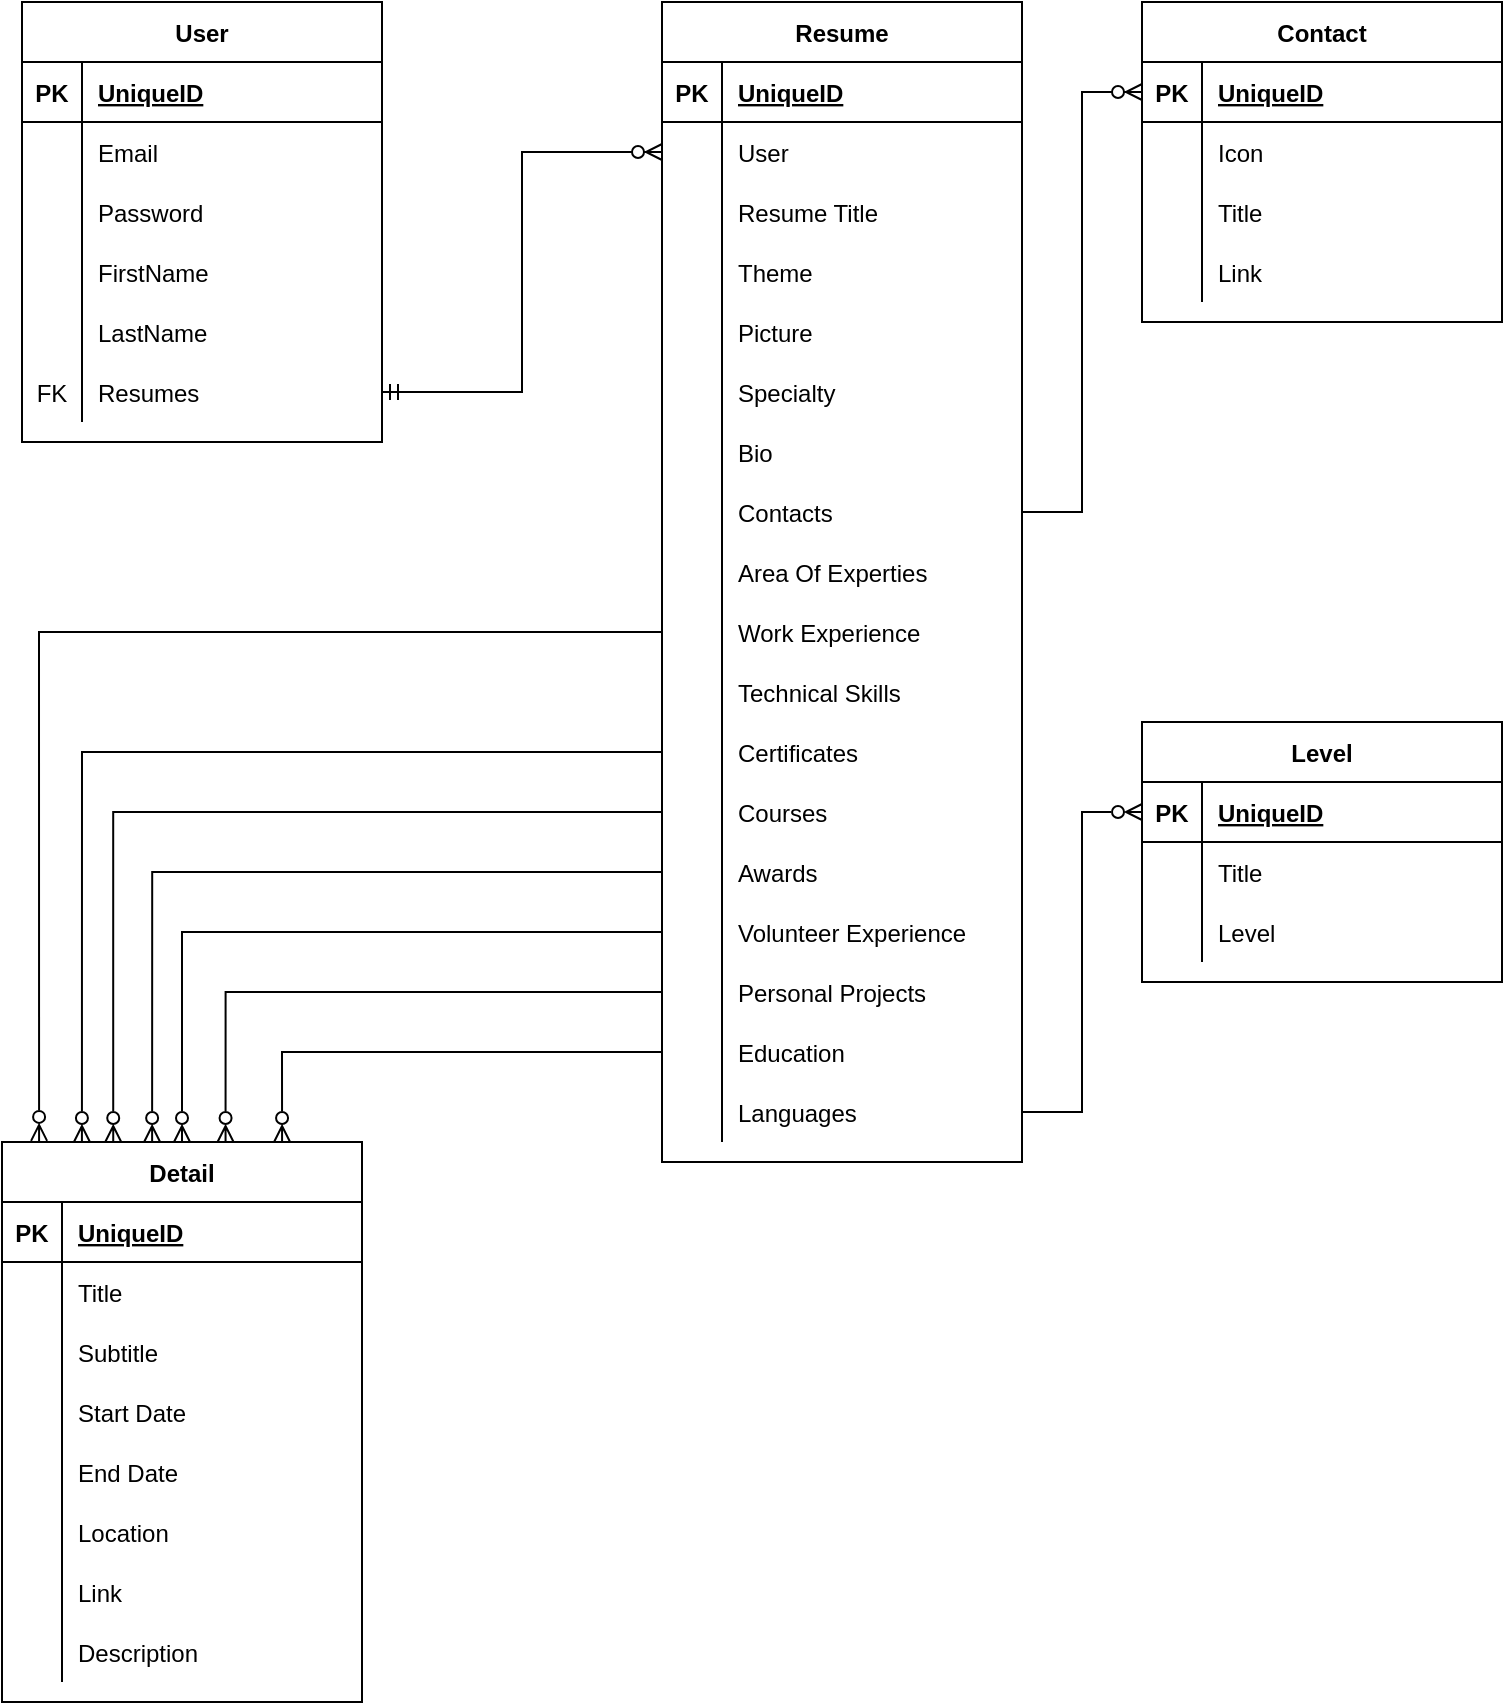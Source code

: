 <mxfile version="20.3.0" type="device"><diagram id="R2lEEEUBdFMjLlhIrx00" name="Page-1"><mxGraphModel dx="2062" dy="1257" grid="1" gridSize="10" guides="1" tooltips="1" connect="1" arrows="1" fold="1" page="1" pageScale="1" pageWidth="850" pageHeight="1100" math="0" shadow="0" extFonts="Permanent Marker^https://fonts.googleapis.com/css?family=Permanent+Marker"><root><mxCell id="0"/><mxCell id="1" parent="0"/><mxCell id="dWCMggtNNCqq1aVUqvrl-46" value="User" style="shape=table;startSize=30;container=1;collapsible=1;childLayout=tableLayout;fixedRows=1;rowLines=0;fontStyle=1;align=center;resizeLast=1;" vertex="1" parent="1"><mxGeometry x="50" y="130" width="180" height="220" as="geometry"/></mxCell><mxCell id="dWCMggtNNCqq1aVUqvrl-47" value="" style="shape=tableRow;horizontal=0;startSize=0;swimlaneHead=0;swimlaneBody=0;fillColor=none;collapsible=0;dropTarget=0;points=[[0,0.5],[1,0.5]];portConstraint=eastwest;top=0;left=0;right=0;bottom=1;" vertex="1" parent="dWCMggtNNCqq1aVUqvrl-46"><mxGeometry y="30" width="180" height="30" as="geometry"/></mxCell><mxCell id="dWCMggtNNCqq1aVUqvrl-48" value="PK" style="shape=partialRectangle;connectable=0;fillColor=none;top=0;left=0;bottom=0;right=0;fontStyle=1;overflow=hidden;" vertex="1" parent="dWCMggtNNCqq1aVUqvrl-47"><mxGeometry width="30" height="30" as="geometry"><mxRectangle width="30" height="30" as="alternateBounds"/></mxGeometry></mxCell><mxCell id="dWCMggtNNCqq1aVUqvrl-49" value="UniqueID" style="shape=partialRectangle;connectable=0;fillColor=none;top=0;left=0;bottom=0;right=0;align=left;spacingLeft=6;fontStyle=5;overflow=hidden;" vertex="1" parent="dWCMggtNNCqq1aVUqvrl-47"><mxGeometry x="30" width="150" height="30" as="geometry"><mxRectangle width="150" height="30" as="alternateBounds"/></mxGeometry></mxCell><mxCell id="dWCMggtNNCqq1aVUqvrl-50" value="" style="shape=tableRow;horizontal=0;startSize=0;swimlaneHead=0;swimlaneBody=0;fillColor=none;collapsible=0;dropTarget=0;points=[[0,0.5],[1,0.5]];portConstraint=eastwest;top=0;left=0;right=0;bottom=0;" vertex="1" parent="dWCMggtNNCqq1aVUqvrl-46"><mxGeometry y="60" width="180" height="30" as="geometry"/></mxCell><mxCell id="dWCMggtNNCqq1aVUqvrl-51" value="" style="shape=partialRectangle;connectable=0;fillColor=none;top=0;left=0;bottom=0;right=0;editable=1;overflow=hidden;" vertex="1" parent="dWCMggtNNCqq1aVUqvrl-50"><mxGeometry width="30" height="30" as="geometry"><mxRectangle width="30" height="30" as="alternateBounds"/></mxGeometry></mxCell><mxCell id="dWCMggtNNCqq1aVUqvrl-52" value="Email" style="shape=partialRectangle;connectable=0;fillColor=none;top=0;left=0;bottom=0;right=0;align=left;spacingLeft=6;overflow=hidden;" vertex="1" parent="dWCMggtNNCqq1aVUqvrl-50"><mxGeometry x="30" width="150" height="30" as="geometry"><mxRectangle width="150" height="30" as="alternateBounds"/></mxGeometry></mxCell><mxCell id="dWCMggtNNCqq1aVUqvrl-53" value="" style="shape=tableRow;horizontal=0;startSize=0;swimlaneHead=0;swimlaneBody=0;fillColor=none;collapsible=0;dropTarget=0;points=[[0,0.5],[1,0.5]];portConstraint=eastwest;top=0;left=0;right=0;bottom=0;" vertex="1" parent="dWCMggtNNCqq1aVUqvrl-46"><mxGeometry y="90" width="180" height="30" as="geometry"/></mxCell><mxCell id="dWCMggtNNCqq1aVUqvrl-54" value="" style="shape=partialRectangle;connectable=0;fillColor=none;top=0;left=0;bottom=0;right=0;editable=1;overflow=hidden;" vertex="1" parent="dWCMggtNNCqq1aVUqvrl-53"><mxGeometry width="30" height="30" as="geometry"><mxRectangle width="30" height="30" as="alternateBounds"/></mxGeometry></mxCell><mxCell id="dWCMggtNNCqq1aVUqvrl-55" value="Password" style="shape=partialRectangle;connectable=0;fillColor=none;top=0;left=0;bottom=0;right=0;align=left;spacingLeft=6;overflow=hidden;" vertex="1" parent="dWCMggtNNCqq1aVUqvrl-53"><mxGeometry x="30" width="150" height="30" as="geometry"><mxRectangle width="150" height="30" as="alternateBounds"/></mxGeometry></mxCell><mxCell id="dWCMggtNNCqq1aVUqvrl-56" value="" style="shape=tableRow;horizontal=0;startSize=0;swimlaneHead=0;swimlaneBody=0;fillColor=none;collapsible=0;dropTarget=0;points=[[0,0.5],[1,0.5]];portConstraint=eastwest;top=0;left=0;right=0;bottom=0;" vertex="1" parent="dWCMggtNNCqq1aVUqvrl-46"><mxGeometry y="120" width="180" height="30" as="geometry"/></mxCell><mxCell id="dWCMggtNNCqq1aVUqvrl-57" value="" style="shape=partialRectangle;connectable=0;fillColor=none;top=0;left=0;bottom=0;right=0;editable=1;overflow=hidden;" vertex="1" parent="dWCMggtNNCqq1aVUqvrl-56"><mxGeometry width="30" height="30" as="geometry"><mxRectangle width="30" height="30" as="alternateBounds"/></mxGeometry></mxCell><mxCell id="dWCMggtNNCqq1aVUqvrl-58" value="FirstName" style="shape=partialRectangle;connectable=0;fillColor=none;top=0;left=0;bottom=0;right=0;align=left;spacingLeft=6;overflow=hidden;" vertex="1" parent="dWCMggtNNCqq1aVUqvrl-56"><mxGeometry x="30" width="150" height="30" as="geometry"><mxRectangle width="150" height="30" as="alternateBounds"/></mxGeometry></mxCell><mxCell id="dWCMggtNNCqq1aVUqvrl-59" style="shape=tableRow;horizontal=0;startSize=0;swimlaneHead=0;swimlaneBody=0;fillColor=none;collapsible=0;dropTarget=0;points=[[0,0.5],[1,0.5]];portConstraint=eastwest;top=0;left=0;right=0;bottom=0;" vertex="1" parent="dWCMggtNNCqq1aVUqvrl-46"><mxGeometry y="150" width="180" height="30" as="geometry"/></mxCell><mxCell id="dWCMggtNNCqq1aVUqvrl-60" style="shape=partialRectangle;connectable=0;fillColor=none;top=0;left=0;bottom=0;right=0;editable=1;overflow=hidden;" vertex="1" parent="dWCMggtNNCqq1aVUqvrl-59"><mxGeometry width="30" height="30" as="geometry"><mxRectangle width="30" height="30" as="alternateBounds"/></mxGeometry></mxCell><mxCell id="dWCMggtNNCqq1aVUqvrl-61" value="LastName" style="shape=partialRectangle;connectable=0;fillColor=none;top=0;left=0;bottom=0;right=0;align=left;spacingLeft=6;overflow=hidden;" vertex="1" parent="dWCMggtNNCqq1aVUqvrl-59"><mxGeometry x="30" width="150" height="30" as="geometry"><mxRectangle width="150" height="30" as="alternateBounds"/></mxGeometry></mxCell><mxCell id="dWCMggtNNCqq1aVUqvrl-62" style="shape=tableRow;horizontal=0;startSize=0;swimlaneHead=0;swimlaneBody=0;fillColor=none;collapsible=0;dropTarget=0;points=[[0,0.5],[1,0.5]];portConstraint=eastwest;top=0;left=0;right=0;bottom=0;" vertex="1" parent="dWCMggtNNCqq1aVUqvrl-46"><mxGeometry y="180" width="180" height="30" as="geometry"/></mxCell><mxCell id="dWCMggtNNCqq1aVUqvrl-63" value="FK" style="shape=partialRectangle;connectable=0;fillColor=none;top=0;left=0;bottom=0;right=0;editable=1;overflow=hidden;" vertex="1" parent="dWCMggtNNCqq1aVUqvrl-62"><mxGeometry width="30" height="30" as="geometry"><mxRectangle width="30" height="30" as="alternateBounds"/></mxGeometry></mxCell><mxCell id="dWCMggtNNCqq1aVUqvrl-64" value="Resumes" style="shape=partialRectangle;connectable=0;fillColor=none;top=0;left=0;bottom=0;right=0;align=left;spacingLeft=6;overflow=hidden;" vertex="1" parent="dWCMggtNNCqq1aVUqvrl-62"><mxGeometry x="30" width="150" height="30" as="geometry"><mxRectangle width="150" height="30" as="alternateBounds"/></mxGeometry></mxCell><mxCell id="dWCMggtNNCqq1aVUqvrl-65" value="Resume" style="shape=table;startSize=30;container=1;collapsible=1;childLayout=tableLayout;fixedRows=1;rowLines=0;fontStyle=1;align=center;resizeLast=1;" vertex="1" parent="1"><mxGeometry x="370" y="130" width="180" height="580" as="geometry"/></mxCell><mxCell id="dWCMggtNNCqq1aVUqvrl-66" value="" style="shape=tableRow;horizontal=0;startSize=0;swimlaneHead=0;swimlaneBody=0;fillColor=none;collapsible=0;dropTarget=0;points=[[0,0.5],[1,0.5]];portConstraint=eastwest;top=0;left=0;right=0;bottom=1;" vertex="1" parent="dWCMggtNNCqq1aVUqvrl-65"><mxGeometry y="30" width="180" height="30" as="geometry"/></mxCell><mxCell id="dWCMggtNNCqq1aVUqvrl-67" value="PK" style="shape=partialRectangle;connectable=0;fillColor=none;top=0;left=0;bottom=0;right=0;fontStyle=1;overflow=hidden;" vertex="1" parent="dWCMggtNNCqq1aVUqvrl-66"><mxGeometry width="30" height="30" as="geometry"><mxRectangle width="30" height="30" as="alternateBounds"/></mxGeometry></mxCell><mxCell id="dWCMggtNNCqq1aVUqvrl-68" value="UniqueID" style="shape=partialRectangle;connectable=0;fillColor=none;top=0;left=0;bottom=0;right=0;align=left;spacingLeft=6;fontStyle=5;overflow=hidden;" vertex="1" parent="dWCMggtNNCqq1aVUqvrl-66"><mxGeometry x="30" width="150" height="30" as="geometry"><mxRectangle width="150" height="30" as="alternateBounds"/></mxGeometry></mxCell><mxCell id="dWCMggtNNCqq1aVUqvrl-78" style="shape=tableRow;horizontal=0;startSize=0;swimlaneHead=0;swimlaneBody=0;fillColor=none;collapsible=0;dropTarget=0;points=[[0,0.5],[1,0.5]];portConstraint=eastwest;top=0;left=0;right=0;bottom=0;" vertex="1" parent="dWCMggtNNCqq1aVUqvrl-65"><mxGeometry y="60" width="180" height="30" as="geometry"/></mxCell><mxCell id="dWCMggtNNCqq1aVUqvrl-79" style="shape=partialRectangle;connectable=0;fillColor=none;top=0;left=0;bottom=0;right=0;editable=1;overflow=hidden;" vertex="1" parent="dWCMggtNNCqq1aVUqvrl-78"><mxGeometry width="30" height="30" as="geometry"><mxRectangle width="30" height="30" as="alternateBounds"/></mxGeometry></mxCell><mxCell id="dWCMggtNNCqq1aVUqvrl-80" value="User" style="shape=partialRectangle;connectable=0;fillColor=none;top=0;left=0;bottom=0;right=0;align=left;spacingLeft=6;overflow=hidden;" vertex="1" parent="dWCMggtNNCqq1aVUqvrl-78"><mxGeometry x="30" width="150" height="30" as="geometry"><mxRectangle width="150" height="30" as="alternateBounds"/></mxGeometry></mxCell><mxCell id="dWCMggtNNCqq1aVUqvrl-69" value="" style="shape=tableRow;horizontal=0;startSize=0;swimlaneHead=0;swimlaneBody=0;fillColor=none;collapsible=0;dropTarget=0;points=[[0,0.5],[1,0.5]];portConstraint=eastwest;top=0;left=0;right=0;bottom=0;" vertex="1" parent="dWCMggtNNCqq1aVUqvrl-65"><mxGeometry y="90" width="180" height="30" as="geometry"/></mxCell><mxCell id="dWCMggtNNCqq1aVUqvrl-70" value="" style="shape=partialRectangle;connectable=0;fillColor=none;top=0;left=0;bottom=0;right=0;editable=1;overflow=hidden;" vertex="1" parent="dWCMggtNNCqq1aVUqvrl-69"><mxGeometry width="30" height="30" as="geometry"><mxRectangle width="30" height="30" as="alternateBounds"/></mxGeometry></mxCell><mxCell id="dWCMggtNNCqq1aVUqvrl-71" value="Resume Title" style="shape=partialRectangle;connectable=0;fillColor=none;top=0;left=0;bottom=0;right=0;align=left;spacingLeft=6;overflow=hidden;" vertex="1" parent="dWCMggtNNCqq1aVUqvrl-69"><mxGeometry x="30" width="150" height="30" as="geometry"><mxRectangle width="150" height="30" as="alternateBounds"/></mxGeometry></mxCell><mxCell id="dWCMggtNNCqq1aVUqvrl-72" value="" style="shape=tableRow;horizontal=0;startSize=0;swimlaneHead=0;swimlaneBody=0;fillColor=none;collapsible=0;dropTarget=0;points=[[0,0.5],[1,0.5]];portConstraint=eastwest;top=0;left=0;right=0;bottom=0;" vertex="1" parent="dWCMggtNNCqq1aVUqvrl-65"><mxGeometry y="120" width="180" height="30" as="geometry"/></mxCell><mxCell id="dWCMggtNNCqq1aVUqvrl-73" value="" style="shape=partialRectangle;connectable=0;fillColor=none;top=0;left=0;bottom=0;right=0;editable=1;overflow=hidden;" vertex="1" parent="dWCMggtNNCqq1aVUqvrl-72"><mxGeometry width="30" height="30" as="geometry"><mxRectangle width="30" height="30" as="alternateBounds"/></mxGeometry></mxCell><mxCell id="dWCMggtNNCqq1aVUqvrl-74" value="Theme" style="shape=partialRectangle;connectable=0;fillColor=none;top=0;left=0;bottom=0;right=0;align=left;spacingLeft=6;overflow=hidden;" vertex="1" parent="dWCMggtNNCqq1aVUqvrl-72"><mxGeometry x="30" width="150" height="30" as="geometry"><mxRectangle width="150" height="30" as="alternateBounds"/></mxGeometry></mxCell><mxCell id="dWCMggtNNCqq1aVUqvrl-75" value="" style="shape=tableRow;horizontal=0;startSize=0;swimlaneHead=0;swimlaneBody=0;fillColor=none;collapsible=0;dropTarget=0;points=[[0,0.5],[1,0.5]];portConstraint=eastwest;top=0;left=0;right=0;bottom=0;" vertex="1" parent="dWCMggtNNCqq1aVUqvrl-65"><mxGeometry y="150" width="180" height="30" as="geometry"/></mxCell><mxCell id="dWCMggtNNCqq1aVUqvrl-76" value="" style="shape=partialRectangle;connectable=0;fillColor=none;top=0;left=0;bottom=0;right=0;editable=1;overflow=hidden;" vertex="1" parent="dWCMggtNNCqq1aVUqvrl-75"><mxGeometry width="30" height="30" as="geometry"><mxRectangle width="30" height="30" as="alternateBounds"/></mxGeometry></mxCell><mxCell id="dWCMggtNNCqq1aVUqvrl-77" value="Picture" style="shape=partialRectangle;connectable=0;fillColor=none;top=0;left=0;bottom=0;right=0;align=left;spacingLeft=6;overflow=hidden;" vertex="1" parent="dWCMggtNNCqq1aVUqvrl-75"><mxGeometry x="30" width="150" height="30" as="geometry"><mxRectangle width="150" height="30" as="alternateBounds"/></mxGeometry></mxCell><mxCell id="dWCMggtNNCqq1aVUqvrl-157" style="shape=tableRow;horizontal=0;startSize=0;swimlaneHead=0;swimlaneBody=0;fillColor=none;collapsible=0;dropTarget=0;points=[[0,0.5],[1,0.5]];portConstraint=eastwest;top=0;left=0;right=0;bottom=0;" vertex="1" parent="dWCMggtNNCqq1aVUqvrl-65"><mxGeometry y="180" width="180" height="30" as="geometry"/></mxCell><mxCell id="dWCMggtNNCqq1aVUqvrl-158" style="shape=partialRectangle;connectable=0;fillColor=none;top=0;left=0;bottom=0;right=0;editable=1;overflow=hidden;" vertex="1" parent="dWCMggtNNCqq1aVUqvrl-157"><mxGeometry width="30" height="30" as="geometry"><mxRectangle width="30" height="30" as="alternateBounds"/></mxGeometry></mxCell><mxCell id="dWCMggtNNCqq1aVUqvrl-159" value="Specialty" style="shape=partialRectangle;connectable=0;fillColor=none;top=0;left=0;bottom=0;right=0;align=left;spacingLeft=6;overflow=hidden;" vertex="1" parent="dWCMggtNNCqq1aVUqvrl-157"><mxGeometry x="30" width="150" height="30" as="geometry"><mxRectangle width="150" height="30" as="alternateBounds"/></mxGeometry></mxCell><mxCell id="dWCMggtNNCqq1aVUqvrl-154" style="shape=tableRow;horizontal=0;startSize=0;swimlaneHead=0;swimlaneBody=0;fillColor=none;collapsible=0;dropTarget=0;points=[[0,0.5],[1,0.5]];portConstraint=eastwest;top=0;left=0;right=0;bottom=0;" vertex="1" parent="dWCMggtNNCqq1aVUqvrl-65"><mxGeometry y="210" width="180" height="30" as="geometry"/></mxCell><mxCell id="dWCMggtNNCqq1aVUqvrl-155" style="shape=partialRectangle;connectable=0;fillColor=none;top=0;left=0;bottom=0;right=0;editable=1;overflow=hidden;" vertex="1" parent="dWCMggtNNCqq1aVUqvrl-154"><mxGeometry width="30" height="30" as="geometry"><mxRectangle width="30" height="30" as="alternateBounds"/></mxGeometry></mxCell><mxCell id="dWCMggtNNCqq1aVUqvrl-156" value="Bio" style="shape=partialRectangle;connectable=0;fillColor=none;top=0;left=0;bottom=0;right=0;align=left;spacingLeft=6;overflow=hidden;" vertex="1" parent="dWCMggtNNCqq1aVUqvrl-154"><mxGeometry x="30" width="150" height="30" as="geometry"><mxRectangle width="150" height="30" as="alternateBounds"/></mxGeometry></mxCell><mxCell id="dWCMggtNNCqq1aVUqvrl-151" style="shape=tableRow;horizontal=0;startSize=0;swimlaneHead=0;swimlaneBody=0;fillColor=none;collapsible=0;dropTarget=0;points=[[0,0.5],[1,0.5]];portConstraint=eastwest;top=0;left=0;right=0;bottom=0;" vertex="1" parent="dWCMggtNNCqq1aVUqvrl-65"><mxGeometry y="240" width="180" height="30" as="geometry"/></mxCell><mxCell id="dWCMggtNNCqq1aVUqvrl-152" style="shape=partialRectangle;connectable=0;fillColor=none;top=0;left=0;bottom=0;right=0;editable=1;overflow=hidden;" vertex="1" parent="dWCMggtNNCqq1aVUqvrl-151"><mxGeometry width="30" height="30" as="geometry"><mxRectangle width="30" height="30" as="alternateBounds"/></mxGeometry></mxCell><mxCell id="dWCMggtNNCqq1aVUqvrl-153" value="Contacts" style="shape=partialRectangle;connectable=0;fillColor=none;top=0;left=0;bottom=0;right=0;align=left;spacingLeft=6;overflow=hidden;" vertex="1" parent="dWCMggtNNCqq1aVUqvrl-151"><mxGeometry x="30" width="150" height="30" as="geometry"><mxRectangle width="150" height="30" as="alternateBounds"/></mxGeometry></mxCell><mxCell id="dWCMggtNNCqq1aVUqvrl-148" style="shape=tableRow;horizontal=0;startSize=0;swimlaneHead=0;swimlaneBody=0;fillColor=none;collapsible=0;dropTarget=0;points=[[0,0.5],[1,0.5]];portConstraint=eastwest;top=0;left=0;right=0;bottom=0;" vertex="1" parent="dWCMggtNNCqq1aVUqvrl-65"><mxGeometry y="270" width="180" height="30" as="geometry"/></mxCell><mxCell id="dWCMggtNNCqq1aVUqvrl-149" style="shape=partialRectangle;connectable=0;fillColor=none;top=0;left=0;bottom=0;right=0;editable=1;overflow=hidden;" vertex="1" parent="dWCMggtNNCqq1aVUqvrl-148"><mxGeometry width="30" height="30" as="geometry"><mxRectangle width="30" height="30" as="alternateBounds"/></mxGeometry></mxCell><mxCell id="dWCMggtNNCqq1aVUqvrl-150" value="Area Of Experties" style="shape=partialRectangle;connectable=0;fillColor=none;top=0;left=0;bottom=0;right=0;align=left;spacingLeft=6;overflow=hidden;" vertex="1" parent="dWCMggtNNCqq1aVUqvrl-148"><mxGeometry x="30" width="150" height="30" as="geometry"><mxRectangle width="150" height="30" as="alternateBounds"/></mxGeometry></mxCell><mxCell id="dWCMggtNNCqq1aVUqvrl-145" style="shape=tableRow;horizontal=0;startSize=0;swimlaneHead=0;swimlaneBody=0;fillColor=none;collapsible=0;dropTarget=0;points=[[0,0.5],[1,0.5]];portConstraint=eastwest;top=0;left=0;right=0;bottom=0;" vertex="1" parent="dWCMggtNNCqq1aVUqvrl-65"><mxGeometry y="300" width="180" height="30" as="geometry"/></mxCell><mxCell id="dWCMggtNNCqq1aVUqvrl-146" style="shape=partialRectangle;connectable=0;fillColor=none;top=0;left=0;bottom=0;right=0;editable=1;overflow=hidden;" vertex="1" parent="dWCMggtNNCqq1aVUqvrl-145"><mxGeometry width="30" height="30" as="geometry"><mxRectangle width="30" height="30" as="alternateBounds"/></mxGeometry></mxCell><mxCell id="dWCMggtNNCqq1aVUqvrl-147" value="Work Experience" style="shape=partialRectangle;connectable=0;fillColor=none;top=0;left=0;bottom=0;right=0;align=left;spacingLeft=6;overflow=hidden;" vertex="1" parent="dWCMggtNNCqq1aVUqvrl-145"><mxGeometry x="30" width="150" height="30" as="geometry"><mxRectangle width="150" height="30" as="alternateBounds"/></mxGeometry></mxCell><mxCell id="dWCMggtNNCqq1aVUqvrl-142" style="shape=tableRow;horizontal=0;startSize=0;swimlaneHead=0;swimlaneBody=0;fillColor=none;collapsible=0;dropTarget=0;points=[[0,0.5],[1,0.5]];portConstraint=eastwest;top=0;left=0;right=0;bottom=0;" vertex="1" parent="dWCMggtNNCqq1aVUqvrl-65"><mxGeometry y="330" width="180" height="30" as="geometry"/></mxCell><mxCell id="dWCMggtNNCqq1aVUqvrl-143" style="shape=partialRectangle;connectable=0;fillColor=none;top=0;left=0;bottom=0;right=0;editable=1;overflow=hidden;" vertex="1" parent="dWCMggtNNCqq1aVUqvrl-142"><mxGeometry width="30" height="30" as="geometry"><mxRectangle width="30" height="30" as="alternateBounds"/></mxGeometry></mxCell><mxCell id="dWCMggtNNCqq1aVUqvrl-144" value="Technical Skills" style="shape=partialRectangle;connectable=0;fillColor=none;top=0;left=0;bottom=0;right=0;align=left;spacingLeft=6;overflow=hidden;" vertex="1" parent="dWCMggtNNCqq1aVUqvrl-142"><mxGeometry x="30" width="150" height="30" as="geometry"><mxRectangle width="150" height="30" as="alternateBounds"/></mxGeometry></mxCell><mxCell id="dWCMggtNNCqq1aVUqvrl-139" style="shape=tableRow;horizontal=0;startSize=0;swimlaneHead=0;swimlaneBody=0;fillColor=none;collapsible=0;dropTarget=0;points=[[0,0.5],[1,0.5]];portConstraint=eastwest;top=0;left=0;right=0;bottom=0;" vertex="1" parent="dWCMggtNNCqq1aVUqvrl-65"><mxGeometry y="360" width="180" height="30" as="geometry"/></mxCell><mxCell id="dWCMggtNNCqq1aVUqvrl-140" style="shape=partialRectangle;connectable=0;fillColor=none;top=0;left=0;bottom=0;right=0;editable=1;overflow=hidden;" vertex="1" parent="dWCMggtNNCqq1aVUqvrl-139"><mxGeometry width="30" height="30" as="geometry"><mxRectangle width="30" height="30" as="alternateBounds"/></mxGeometry></mxCell><mxCell id="dWCMggtNNCqq1aVUqvrl-141" value="Certificates" style="shape=partialRectangle;connectable=0;fillColor=none;top=0;left=0;bottom=0;right=0;align=left;spacingLeft=6;overflow=hidden;" vertex="1" parent="dWCMggtNNCqq1aVUqvrl-139"><mxGeometry x="30" width="150" height="30" as="geometry"><mxRectangle width="150" height="30" as="alternateBounds"/></mxGeometry></mxCell><mxCell id="dWCMggtNNCqq1aVUqvrl-136" style="shape=tableRow;horizontal=0;startSize=0;swimlaneHead=0;swimlaneBody=0;fillColor=none;collapsible=0;dropTarget=0;points=[[0,0.5],[1,0.5]];portConstraint=eastwest;top=0;left=0;right=0;bottom=0;" vertex="1" parent="dWCMggtNNCqq1aVUqvrl-65"><mxGeometry y="390" width="180" height="30" as="geometry"/></mxCell><mxCell id="dWCMggtNNCqq1aVUqvrl-137" style="shape=partialRectangle;connectable=0;fillColor=none;top=0;left=0;bottom=0;right=0;editable=1;overflow=hidden;" vertex="1" parent="dWCMggtNNCqq1aVUqvrl-136"><mxGeometry width="30" height="30" as="geometry"><mxRectangle width="30" height="30" as="alternateBounds"/></mxGeometry></mxCell><mxCell id="dWCMggtNNCqq1aVUqvrl-138" value="Courses" style="shape=partialRectangle;connectable=0;fillColor=none;top=0;left=0;bottom=0;right=0;align=left;spacingLeft=6;overflow=hidden;" vertex="1" parent="dWCMggtNNCqq1aVUqvrl-136"><mxGeometry x="30" width="150" height="30" as="geometry"><mxRectangle width="150" height="30" as="alternateBounds"/></mxGeometry></mxCell><mxCell id="dWCMggtNNCqq1aVUqvrl-133" style="shape=tableRow;horizontal=0;startSize=0;swimlaneHead=0;swimlaneBody=0;fillColor=none;collapsible=0;dropTarget=0;points=[[0,0.5],[1,0.5]];portConstraint=eastwest;top=0;left=0;right=0;bottom=0;" vertex="1" parent="dWCMggtNNCqq1aVUqvrl-65"><mxGeometry y="420" width="180" height="30" as="geometry"/></mxCell><mxCell id="dWCMggtNNCqq1aVUqvrl-134" style="shape=partialRectangle;connectable=0;fillColor=none;top=0;left=0;bottom=0;right=0;editable=1;overflow=hidden;" vertex="1" parent="dWCMggtNNCqq1aVUqvrl-133"><mxGeometry width="30" height="30" as="geometry"><mxRectangle width="30" height="30" as="alternateBounds"/></mxGeometry></mxCell><mxCell id="dWCMggtNNCqq1aVUqvrl-135" value="Awards" style="shape=partialRectangle;connectable=0;fillColor=none;top=0;left=0;bottom=0;right=0;align=left;spacingLeft=6;overflow=hidden;" vertex="1" parent="dWCMggtNNCqq1aVUqvrl-133"><mxGeometry x="30" width="150" height="30" as="geometry"><mxRectangle width="150" height="30" as="alternateBounds"/></mxGeometry></mxCell><mxCell id="dWCMggtNNCqq1aVUqvrl-130" style="shape=tableRow;horizontal=0;startSize=0;swimlaneHead=0;swimlaneBody=0;fillColor=none;collapsible=0;dropTarget=0;points=[[0,0.5],[1,0.5]];portConstraint=eastwest;top=0;left=0;right=0;bottom=0;" vertex="1" parent="dWCMggtNNCqq1aVUqvrl-65"><mxGeometry y="450" width="180" height="30" as="geometry"/></mxCell><mxCell id="dWCMggtNNCqq1aVUqvrl-131" style="shape=partialRectangle;connectable=0;fillColor=none;top=0;left=0;bottom=0;right=0;editable=1;overflow=hidden;" vertex="1" parent="dWCMggtNNCqq1aVUqvrl-130"><mxGeometry width="30" height="30" as="geometry"><mxRectangle width="30" height="30" as="alternateBounds"/></mxGeometry></mxCell><mxCell id="dWCMggtNNCqq1aVUqvrl-132" value="Volunteer Experience" style="shape=partialRectangle;connectable=0;fillColor=none;top=0;left=0;bottom=0;right=0;align=left;spacingLeft=6;overflow=hidden;" vertex="1" parent="dWCMggtNNCqq1aVUqvrl-130"><mxGeometry x="30" width="150" height="30" as="geometry"><mxRectangle width="150" height="30" as="alternateBounds"/></mxGeometry></mxCell><mxCell id="dWCMggtNNCqq1aVUqvrl-127" style="shape=tableRow;horizontal=0;startSize=0;swimlaneHead=0;swimlaneBody=0;fillColor=none;collapsible=0;dropTarget=0;points=[[0,0.5],[1,0.5]];portConstraint=eastwest;top=0;left=0;right=0;bottom=0;" vertex="1" parent="dWCMggtNNCqq1aVUqvrl-65"><mxGeometry y="480" width="180" height="30" as="geometry"/></mxCell><mxCell id="dWCMggtNNCqq1aVUqvrl-128" style="shape=partialRectangle;connectable=0;fillColor=none;top=0;left=0;bottom=0;right=0;editable=1;overflow=hidden;" vertex="1" parent="dWCMggtNNCqq1aVUqvrl-127"><mxGeometry width="30" height="30" as="geometry"><mxRectangle width="30" height="30" as="alternateBounds"/></mxGeometry></mxCell><mxCell id="dWCMggtNNCqq1aVUqvrl-129" value="Personal Projects" style="shape=partialRectangle;connectable=0;fillColor=none;top=0;left=0;bottom=0;right=0;align=left;spacingLeft=6;overflow=hidden;" vertex="1" parent="dWCMggtNNCqq1aVUqvrl-127"><mxGeometry x="30" width="150" height="30" as="geometry"><mxRectangle width="150" height="30" as="alternateBounds"/></mxGeometry></mxCell><mxCell id="dWCMggtNNCqq1aVUqvrl-124" style="shape=tableRow;horizontal=0;startSize=0;swimlaneHead=0;swimlaneBody=0;fillColor=none;collapsible=0;dropTarget=0;points=[[0,0.5],[1,0.5]];portConstraint=eastwest;top=0;left=0;right=0;bottom=0;" vertex="1" parent="dWCMggtNNCqq1aVUqvrl-65"><mxGeometry y="510" width="180" height="30" as="geometry"/></mxCell><mxCell id="dWCMggtNNCqq1aVUqvrl-125" style="shape=partialRectangle;connectable=0;fillColor=none;top=0;left=0;bottom=0;right=0;editable=1;overflow=hidden;" vertex="1" parent="dWCMggtNNCqq1aVUqvrl-124"><mxGeometry width="30" height="30" as="geometry"><mxRectangle width="30" height="30" as="alternateBounds"/></mxGeometry></mxCell><mxCell id="dWCMggtNNCqq1aVUqvrl-126" value="Education" style="shape=partialRectangle;connectable=0;fillColor=none;top=0;left=0;bottom=0;right=0;align=left;spacingLeft=6;overflow=hidden;" vertex="1" parent="dWCMggtNNCqq1aVUqvrl-124"><mxGeometry x="30" width="150" height="30" as="geometry"><mxRectangle width="150" height="30" as="alternateBounds"/></mxGeometry></mxCell><mxCell id="dWCMggtNNCqq1aVUqvrl-121" style="shape=tableRow;horizontal=0;startSize=0;swimlaneHead=0;swimlaneBody=0;fillColor=none;collapsible=0;dropTarget=0;points=[[0,0.5],[1,0.5]];portConstraint=eastwest;top=0;left=0;right=0;bottom=0;" vertex="1" parent="dWCMggtNNCqq1aVUqvrl-65"><mxGeometry y="540" width="180" height="30" as="geometry"/></mxCell><mxCell id="dWCMggtNNCqq1aVUqvrl-122" style="shape=partialRectangle;connectable=0;fillColor=none;top=0;left=0;bottom=0;right=0;editable=1;overflow=hidden;" vertex="1" parent="dWCMggtNNCqq1aVUqvrl-121"><mxGeometry width="30" height="30" as="geometry"><mxRectangle width="30" height="30" as="alternateBounds"/></mxGeometry></mxCell><mxCell id="dWCMggtNNCqq1aVUqvrl-123" value="Languages" style="shape=partialRectangle;connectable=0;fillColor=none;top=0;left=0;bottom=0;right=0;align=left;spacingLeft=6;overflow=hidden;" vertex="1" parent="dWCMggtNNCqq1aVUqvrl-121"><mxGeometry x="30" width="150" height="30" as="geometry"><mxRectangle width="150" height="30" as="alternateBounds"/></mxGeometry></mxCell><mxCell id="dWCMggtNNCqq1aVUqvrl-81" value="" style="edgeStyle=orthogonalEdgeStyle;fontSize=12;html=1;endArrow=ERzeroToMany;startArrow=ERmandOne;rounded=0;" edge="1" parent="1" source="dWCMggtNNCqq1aVUqvrl-62" target="dWCMggtNNCqq1aVUqvrl-78"><mxGeometry width="100" height="100" relative="1" as="geometry"><mxPoint x="350" y="400" as="sourcePoint"/><mxPoint x="450" y="300" as="targetPoint"/></mxGeometry></mxCell><mxCell id="dWCMggtNNCqq1aVUqvrl-160" value="Contact" style="shape=table;startSize=30;container=1;collapsible=1;childLayout=tableLayout;fixedRows=1;rowLines=0;fontStyle=1;align=center;resizeLast=1;" vertex="1" parent="1"><mxGeometry x="610" y="130" width="180" height="160" as="geometry"/></mxCell><mxCell id="dWCMggtNNCqq1aVUqvrl-161" value="" style="shape=tableRow;horizontal=0;startSize=0;swimlaneHead=0;swimlaneBody=0;fillColor=none;collapsible=0;dropTarget=0;points=[[0,0.5],[1,0.5]];portConstraint=eastwest;top=0;left=0;right=0;bottom=1;" vertex="1" parent="dWCMggtNNCqq1aVUqvrl-160"><mxGeometry y="30" width="180" height="30" as="geometry"/></mxCell><mxCell id="dWCMggtNNCqq1aVUqvrl-162" value="PK" style="shape=partialRectangle;connectable=0;fillColor=none;top=0;left=0;bottom=0;right=0;fontStyle=1;overflow=hidden;" vertex="1" parent="dWCMggtNNCqq1aVUqvrl-161"><mxGeometry width="30" height="30" as="geometry"><mxRectangle width="30" height="30" as="alternateBounds"/></mxGeometry></mxCell><mxCell id="dWCMggtNNCqq1aVUqvrl-163" value="UniqueID" style="shape=partialRectangle;connectable=0;fillColor=none;top=0;left=0;bottom=0;right=0;align=left;spacingLeft=6;fontStyle=5;overflow=hidden;" vertex="1" parent="dWCMggtNNCqq1aVUqvrl-161"><mxGeometry x="30" width="150" height="30" as="geometry"><mxRectangle width="150" height="30" as="alternateBounds"/></mxGeometry></mxCell><mxCell id="dWCMggtNNCqq1aVUqvrl-164" value="" style="shape=tableRow;horizontal=0;startSize=0;swimlaneHead=0;swimlaneBody=0;fillColor=none;collapsible=0;dropTarget=0;points=[[0,0.5],[1,0.5]];portConstraint=eastwest;top=0;left=0;right=0;bottom=0;" vertex="1" parent="dWCMggtNNCqq1aVUqvrl-160"><mxGeometry y="60" width="180" height="30" as="geometry"/></mxCell><mxCell id="dWCMggtNNCqq1aVUqvrl-165" value="" style="shape=partialRectangle;connectable=0;fillColor=none;top=0;left=0;bottom=0;right=0;editable=1;overflow=hidden;" vertex="1" parent="dWCMggtNNCqq1aVUqvrl-164"><mxGeometry width="30" height="30" as="geometry"><mxRectangle width="30" height="30" as="alternateBounds"/></mxGeometry></mxCell><mxCell id="dWCMggtNNCqq1aVUqvrl-166" value="Icon" style="shape=partialRectangle;connectable=0;fillColor=none;top=0;left=0;bottom=0;right=0;align=left;spacingLeft=6;overflow=hidden;" vertex="1" parent="dWCMggtNNCqq1aVUqvrl-164"><mxGeometry x="30" width="150" height="30" as="geometry"><mxRectangle width="150" height="30" as="alternateBounds"/></mxGeometry></mxCell><mxCell id="dWCMggtNNCqq1aVUqvrl-167" value="" style="shape=tableRow;horizontal=0;startSize=0;swimlaneHead=0;swimlaneBody=0;fillColor=none;collapsible=0;dropTarget=0;points=[[0,0.5],[1,0.5]];portConstraint=eastwest;top=0;left=0;right=0;bottom=0;" vertex="1" parent="dWCMggtNNCqq1aVUqvrl-160"><mxGeometry y="90" width="180" height="30" as="geometry"/></mxCell><mxCell id="dWCMggtNNCqq1aVUqvrl-168" value="" style="shape=partialRectangle;connectable=0;fillColor=none;top=0;left=0;bottom=0;right=0;editable=1;overflow=hidden;" vertex="1" parent="dWCMggtNNCqq1aVUqvrl-167"><mxGeometry width="30" height="30" as="geometry"><mxRectangle width="30" height="30" as="alternateBounds"/></mxGeometry></mxCell><mxCell id="dWCMggtNNCqq1aVUqvrl-169" value="Title" style="shape=partialRectangle;connectable=0;fillColor=none;top=0;left=0;bottom=0;right=0;align=left;spacingLeft=6;overflow=hidden;" vertex="1" parent="dWCMggtNNCqq1aVUqvrl-167"><mxGeometry x="30" width="150" height="30" as="geometry"><mxRectangle width="150" height="30" as="alternateBounds"/></mxGeometry></mxCell><mxCell id="dWCMggtNNCqq1aVUqvrl-170" value="" style="shape=tableRow;horizontal=0;startSize=0;swimlaneHead=0;swimlaneBody=0;fillColor=none;collapsible=0;dropTarget=0;points=[[0,0.5],[1,0.5]];portConstraint=eastwest;top=0;left=0;right=0;bottom=0;" vertex="1" parent="dWCMggtNNCqq1aVUqvrl-160"><mxGeometry y="120" width="180" height="30" as="geometry"/></mxCell><mxCell id="dWCMggtNNCqq1aVUqvrl-171" value="" style="shape=partialRectangle;connectable=0;fillColor=none;top=0;left=0;bottom=0;right=0;editable=1;overflow=hidden;" vertex="1" parent="dWCMggtNNCqq1aVUqvrl-170"><mxGeometry width="30" height="30" as="geometry"><mxRectangle width="30" height="30" as="alternateBounds"/></mxGeometry></mxCell><mxCell id="dWCMggtNNCqq1aVUqvrl-172" value="Link" style="shape=partialRectangle;connectable=0;fillColor=none;top=0;left=0;bottom=0;right=0;align=left;spacingLeft=6;overflow=hidden;" vertex="1" parent="dWCMggtNNCqq1aVUqvrl-170"><mxGeometry x="30" width="150" height="30" as="geometry"><mxRectangle width="150" height="30" as="alternateBounds"/></mxGeometry></mxCell><mxCell id="dWCMggtNNCqq1aVUqvrl-174" value="Detail" style="shape=table;startSize=30;container=1;collapsible=1;childLayout=tableLayout;fixedRows=1;rowLines=0;fontStyle=1;align=center;resizeLast=1;" vertex="1" parent="1"><mxGeometry x="40" y="700" width="180" height="280" as="geometry"/></mxCell><mxCell id="dWCMggtNNCqq1aVUqvrl-175" value="" style="shape=tableRow;horizontal=0;startSize=0;swimlaneHead=0;swimlaneBody=0;fillColor=none;collapsible=0;dropTarget=0;points=[[0,0.5],[1,0.5]];portConstraint=eastwest;top=0;left=0;right=0;bottom=1;" vertex="1" parent="dWCMggtNNCqq1aVUqvrl-174"><mxGeometry y="30" width="180" height="30" as="geometry"/></mxCell><mxCell id="dWCMggtNNCqq1aVUqvrl-176" value="PK" style="shape=partialRectangle;connectable=0;fillColor=none;top=0;left=0;bottom=0;right=0;fontStyle=1;overflow=hidden;" vertex="1" parent="dWCMggtNNCqq1aVUqvrl-175"><mxGeometry width="30" height="30" as="geometry"><mxRectangle width="30" height="30" as="alternateBounds"/></mxGeometry></mxCell><mxCell id="dWCMggtNNCqq1aVUqvrl-177" value="UniqueID" style="shape=partialRectangle;connectable=0;fillColor=none;top=0;left=0;bottom=0;right=0;align=left;spacingLeft=6;fontStyle=5;overflow=hidden;" vertex="1" parent="dWCMggtNNCqq1aVUqvrl-175"><mxGeometry x="30" width="150" height="30" as="geometry"><mxRectangle width="150" height="30" as="alternateBounds"/></mxGeometry></mxCell><mxCell id="dWCMggtNNCqq1aVUqvrl-178" value="" style="shape=tableRow;horizontal=0;startSize=0;swimlaneHead=0;swimlaneBody=0;fillColor=none;collapsible=0;dropTarget=0;points=[[0,0.5],[1,0.5]];portConstraint=eastwest;top=0;left=0;right=0;bottom=0;" vertex="1" parent="dWCMggtNNCqq1aVUqvrl-174"><mxGeometry y="60" width="180" height="30" as="geometry"/></mxCell><mxCell id="dWCMggtNNCqq1aVUqvrl-179" value="" style="shape=partialRectangle;connectable=0;fillColor=none;top=0;left=0;bottom=0;right=0;editable=1;overflow=hidden;" vertex="1" parent="dWCMggtNNCqq1aVUqvrl-178"><mxGeometry width="30" height="30" as="geometry"><mxRectangle width="30" height="30" as="alternateBounds"/></mxGeometry></mxCell><mxCell id="dWCMggtNNCqq1aVUqvrl-180" value="Title" style="shape=partialRectangle;connectable=0;fillColor=none;top=0;left=0;bottom=0;right=0;align=left;spacingLeft=6;overflow=hidden;" vertex="1" parent="dWCMggtNNCqq1aVUqvrl-178"><mxGeometry x="30" width="150" height="30" as="geometry"><mxRectangle width="150" height="30" as="alternateBounds"/></mxGeometry></mxCell><mxCell id="dWCMggtNNCqq1aVUqvrl-181" value="" style="shape=tableRow;horizontal=0;startSize=0;swimlaneHead=0;swimlaneBody=0;fillColor=none;collapsible=0;dropTarget=0;points=[[0,0.5],[1,0.5]];portConstraint=eastwest;top=0;left=0;right=0;bottom=0;" vertex="1" parent="dWCMggtNNCqq1aVUqvrl-174"><mxGeometry y="90" width="180" height="30" as="geometry"/></mxCell><mxCell id="dWCMggtNNCqq1aVUqvrl-182" value="" style="shape=partialRectangle;connectable=0;fillColor=none;top=0;left=0;bottom=0;right=0;editable=1;overflow=hidden;" vertex="1" parent="dWCMggtNNCqq1aVUqvrl-181"><mxGeometry width="30" height="30" as="geometry"><mxRectangle width="30" height="30" as="alternateBounds"/></mxGeometry></mxCell><mxCell id="dWCMggtNNCqq1aVUqvrl-183" value="Subtitle" style="shape=partialRectangle;connectable=0;fillColor=none;top=0;left=0;bottom=0;right=0;align=left;spacingLeft=6;overflow=hidden;" vertex="1" parent="dWCMggtNNCqq1aVUqvrl-181"><mxGeometry x="30" width="150" height="30" as="geometry"><mxRectangle width="150" height="30" as="alternateBounds"/></mxGeometry></mxCell><mxCell id="dWCMggtNNCqq1aVUqvrl-184" value="" style="shape=tableRow;horizontal=0;startSize=0;swimlaneHead=0;swimlaneBody=0;fillColor=none;collapsible=0;dropTarget=0;points=[[0,0.5],[1,0.5]];portConstraint=eastwest;top=0;left=0;right=0;bottom=0;" vertex="1" parent="dWCMggtNNCqq1aVUqvrl-174"><mxGeometry y="120" width="180" height="30" as="geometry"/></mxCell><mxCell id="dWCMggtNNCqq1aVUqvrl-185" value="" style="shape=partialRectangle;connectable=0;fillColor=none;top=0;left=0;bottom=0;right=0;editable=1;overflow=hidden;" vertex="1" parent="dWCMggtNNCqq1aVUqvrl-184"><mxGeometry width="30" height="30" as="geometry"><mxRectangle width="30" height="30" as="alternateBounds"/></mxGeometry></mxCell><mxCell id="dWCMggtNNCqq1aVUqvrl-186" value="Start Date" style="shape=partialRectangle;connectable=0;fillColor=none;top=0;left=0;bottom=0;right=0;align=left;spacingLeft=6;overflow=hidden;" vertex="1" parent="dWCMggtNNCqq1aVUqvrl-184"><mxGeometry x="30" width="150" height="30" as="geometry"><mxRectangle width="150" height="30" as="alternateBounds"/></mxGeometry></mxCell><mxCell id="dWCMggtNNCqq1aVUqvrl-193" style="shape=tableRow;horizontal=0;startSize=0;swimlaneHead=0;swimlaneBody=0;fillColor=none;collapsible=0;dropTarget=0;points=[[0,0.5],[1,0.5]];portConstraint=eastwest;top=0;left=0;right=0;bottom=0;" vertex="1" parent="dWCMggtNNCqq1aVUqvrl-174"><mxGeometry y="150" width="180" height="30" as="geometry"/></mxCell><mxCell id="dWCMggtNNCqq1aVUqvrl-194" style="shape=partialRectangle;connectable=0;fillColor=none;top=0;left=0;bottom=0;right=0;editable=1;overflow=hidden;" vertex="1" parent="dWCMggtNNCqq1aVUqvrl-193"><mxGeometry width="30" height="30" as="geometry"><mxRectangle width="30" height="30" as="alternateBounds"/></mxGeometry></mxCell><mxCell id="dWCMggtNNCqq1aVUqvrl-195" value="End Date" style="shape=partialRectangle;connectable=0;fillColor=none;top=0;left=0;bottom=0;right=0;align=left;spacingLeft=6;overflow=hidden;" vertex="1" parent="dWCMggtNNCqq1aVUqvrl-193"><mxGeometry x="30" width="150" height="30" as="geometry"><mxRectangle width="150" height="30" as="alternateBounds"/></mxGeometry></mxCell><mxCell id="dWCMggtNNCqq1aVUqvrl-190" style="shape=tableRow;horizontal=0;startSize=0;swimlaneHead=0;swimlaneBody=0;fillColor=none;collapsible=0;dropTarget=0;points=[[0,0.5],[1,0.5]];portConstraint=eastwest;top=0;left=0;right=0;bottom=0;" vertex="1" parent="dWCMggtNNCqq1aVUqvrl-174"><mxGeometry y="180" width="180" height="30" as="geometry"/></mxCell><mxCell id="dWCMggtNNCqq1aVUqvrl-191" style="shape=partialRectangle;connectable=0;fillColor=none;top=0;left=0;bottom=0;right=0;editable=1;overflow=hidden;" vertex="1" parent="dWCMggtNNCqq1aVUqvrl-190"><mxGeometry width="30" height="30" as="geometry"><mxRectangle width="30" height="30" as="alternateBounds"/></mxGeometry></mxCell><mxCell id="dWCMggtNNCqq1aVUqvrl-192" value="Location" style="shape=partialRectangle;connectable=0;fillColor=none;top=0;left=0;bottom=0;right=0;align=left;spacingLeft=6;overflow=hidden;" vertex="1" parent="dWCMggtNNCqq1aVUqvrl-190"><mxGeometry x="30" width="150" height="30" as="geometry"><mxRectangle width="150" height="30" as="alternateBounds"/></mxGeometry></mxCell><mxCell id="dWCMggtNNCqq1aVUqvrl-187" style="shape=tableRow;horizontal=0;startSize=0;swimlaneHead=0;swimlaneBody=0;fillColor=none;collapsible=0;dropTarget=0;points=[[0,0.5],[1,0.5]];portConstraint=eastwest;top=0;left=0;right=0;bottom=0;" vertex="1" parent="dWCMggtNNCqq1aVUqvrl-174"><mxGeometry y="210" width="180" height="30" as="geometry"/></mxCell><mxCell id="dWCMggtNNCqq1aVUqvrl-188" style="shape=partialRectangle;connectable=0;fillColor=none;top=0;left=0;bottom=0;right=0;editable=1;overflow=hidden;" vertex="1" parent="dWCMggtNNCqq1aVUqvrl-187"><mxGeometry width="30" height="30" as="geometry"><mxRectangle width="30" height="30" as="alternateBounds"/></mxGeometry></mxCell><mxCell id="dWCMggtNNCqq1aVUqvrl-189" value="Link" style="shape=partialRectangle;connectable=0;fillColor=none;top=0;left=0;bottom=0;right=0;align=left;spacingLeft=6;overflow=hidden;" vertex="1" parent="dWCMggtNNCqq1aVUqvrl-187"><mxGeometry x="30" width="150" height="30" as="geometry"><mxRectangle width="150" height="30" as="alternateBounds"/></mxGeometry></mxCell><mxCell id="dWCMggtNNCqq1aVUqvrl-196" style="shape=tableRow;horizontal=0;startSize=0;swimlaneHead=0;swimlaneBody=0;fillColor=none;collapsible=0;dropTarget=0;points=[[0,0.5],[1,0.5]];portConstraint=eastwest;top=0;left=0;right=0;bottom=0;" vertex="1" parent="dWCMggtNNCqq1aVUqvrl-174"><mxGeometry y="240" width="180" height="30" as="geometry"/></mxCell><mxCell id="dWCMggtNNCqq1aVUqvrl-197" style="shape=partialRectangle;connectable=0;fillColor=none;top=0;left=0;bottom=0;right=0;editable=1;overflow=hidden;" vertex="1" parent="dWCMggtNNCqq1aVUqvrl-196"><mxGeometry width="30" height="30" as="geometry"><mxRectangle width="30" height="30" as="alternateBounds"/></mxGeometry></mxCell><mxCell id="dWCMggtNNCqq1aVUqvrl-198" value="Description" style="shape=partialRectangle;connectable=0;fillColor=none;top=0;left=0;bottom=0;right=0;align=left;spacingLeft=6;overflow=hidden;" vertex="1" parent="dWCMggtNNCqq1aVUqvrl-196"><mxGeometry x="30" width="150" height="30" as="geometry"><mxRectangle width="150" height="30" as="alternateBounds"/></mxGeometry></mxCell><mxCell id="dWCMggtNNCqq1aVUqvrl-200" value="" style="edgeStyle=entityRelationEdgeStyle;fontSize=12;html=1;endArrow=ERzeroToMany;endFill=1;rounded=0;" edge="1" parent="1" source="dWCMggtNNCqq1aVUqvrl-151" target="dWCMggtNNCqq1aVUqvrl-161"><mxGeometry width="100" height="100" relative="1" as="geometry"><mxPoint x="610" y="450" as="sourcePoint"/><mxPoint x="710" y="350" as="targetPoint"/></mxGeometry></mxCell><mxCell id="dWCMggtNNCqq1aVUqvrl-203" style="edgeStyle=orthogonalEdgeStyle;rounded=0;orthogonalLoop=1;jettySize=auto;html=1;entryX=0.103;entryY=-0.002;entryDx=0;entryDy=0;endArrow=ERzeroToMany;endFill=0;entryPerimeter=0;" edge="1" parent="1" source="dWCMggtNNCqq1aVUqvrl-145" target="dWCMggtNNCqq1aVUqvrl-174"><mxGeometry relative="1" as="geometry"/></mxCell><mxCell id="dWCMggtNNCqq1aVUqvrl-204" style="edgeStyle=orthogonalEdgeStyle;rounded=0;orthogonalLoop=1;jettySize=auto;html=1;endArrow=ERzeroToMany;endFill=0;entryX=0.222;entryY=0;entryDx=0;entryDy=0;entryPerimeter=0;" edge="1" parent="1" source="dWCMggtNNCqq1aVUqvrl-139" target="dWCMggtNNCqq1aVUqvrl-174"><mxGeometry relative="1" as="geometry"/></mxCell><mxCell id="dWCMggtNNCqq1aVUqvrl-205" style="edgeStyle=orthogonalEdgeStyle;rounded=0;orthogonalLoop=1;jettySize=auto;html=1;entryX=0.309;entryY=0;entryDx=0;entryDy=0;endArrow=ERzeroToMany;endFill=0;entryPerimeter=0;" edge="1" parent="1" source="dWCMggtNNCqq1aVUqvrl-136" target="dWCMggtNNCqq1aVUqvrl-174"><mxGeometry relative="1" as="geometry"/></mxCell><mxCell id="dWCMggtNNCqq1aVUqvrl-206" style="edgeStyle=orthogonalEdgeStyle;rounded=0;orthogonalLoop=1;jettySize=auto;html=1;entryX=0.417;entryY=0;entryDx=0;entryDy=0;entryPerimeter=0;endArrow=ERzeroToMany;endFill=0;" edge="1" parent="1" source="dWCMggtNNCqq1aVUqvrl-133" target="dWCMggtNNCqq1aVUqvrl-174"><mxGeometry relative="1" as="geometry"/></mxCell><mxCell id="dWCMggtNNCqq1aVUqvrl-207" value="Level" style="shape=table;startSize=30;container=1;collapsible=1;childLayout=tableLayout;fixedRows=1;rowLines=0;fontStyle=1;align=center;resizeLast=1;" vertex="1" parent="1"><mxGeometry x="610" y="490" width="180" height="130" as="geometry"/></mxCell><mxCell id="dWCMggtNNCqq1aVUqvrl-208" value="" style="shape=tableRow;horizontal=0;startSize=0;swimlaneHead=0;swimlaneBody=0;fillColor=none;collapsible=0;dropTarget=0;points=[[0,0.5],[1,0.5]];portConstraint=eastwest;top=0;left=0;right=0;bottom=1;" vertex="1" parent="dWCMggtNNCqq1aVUqvrl-207"><mxGeometry y="30" width="180" height="30" as="geometry"/></mxCell><mxCell id="dWCMggtNNCqq1aVUqvrl-209" value="PK" style="shape=partialRectangle;connectable=0;fillColor=none;top=0;left=0;bottom=0;right=0;fontStyle=1;overflow=hidden;" vertex="1" parent="dWCMggtNNCqq1aVUqvrl-208"><mxGeometry width="30" height="30" as="geometry"><mxRectangle width="30" height="30" as="alternateBounds"/></mxGeometry></mxCell><mxCell id="dWCMggtNNCqq1aVUqvrl-210" value="UniqueID" style="shape=partialRectangle;connectable=0;fillColor=none;top=0;left=0;bottom=0;right=0;align=left;spacingLeft=6;fontStyle=5;overflow=hidden;" vertex="1" parent="dWCMggtNNCqq1aVUqvrl-208"><mxGeometry x="30" width="150" height="30" as="geometry"><mxRectangle width="150" height="30" as="alternateBounds"/></mxGeometry></mxCell><mxCell id="dWCMggtNNCqq1aVUqvrl-211" value="" style="shape=tableRow;horizontal=0;startSize=0;swimlaneHead=0;swimlaneBody=0;fillColor=none;collapsible=0;dropTarget=0;points=[[0,0.5],[1,0.5]];portConstraint=eastwest;top=0;left=0;right=0;bottom=0;" vertex="1" parent="dWCMggtNNCqq1aVUqvrl-207"><mxGeometry y="60" width="180" height="30" as="geometry"/></mxCell><mxCell id="dWCMggtNNCqq1aVUqvrl-212" value="" style="shape=partialRectangle;connectable=0;fillColor=none;top=0;left=0;bottom=0;right=0;editable=1;overflow=hidden;" vertex="1" parent="dWCMggtNNCqq1aVUqvrl-211"><mxGeometry width="30" height="30" as="geometry"><mxRectangle width="30" height="30" as="alternateBounds"/></mxGeometry></mxCell><mxCell id="dWCMggtNNCqq1aVUqvrl-213" value="Title" style="shape=partialRectangle;connectable=0;fillColor=none;top=0;left=0;bottom=0;right=0;align=left;spacingLeft=6;overflow=hidden;" vertex="1" parent="dWCMggtNNCqq1aVUqvrl-211"><mxGeometry x="30" width="150" height="30" as="geometry"><mxRectangle width="150" height="30" as="alternateBounds"/></mxGeometry></mxCell><mxCell id="dWCMggtNNCqq1aVUqvrl-214" value="" style="shape=tableRow;horizontal=0;startSize=0;swimlaneHead=0;swimlaneBody=0;fillColor=none;collapsible=0;dropTarget=0;points=[[0,0.5],[1,0.5]];portConstraint=eastwest;top=0;left=0;right=0;bottom=0;" vertex="1" parent="dWCMggtNNCqq1aVUqvrl-207"><mxGeometry y="90" width="180" height="30" as="geometry"/></mxCell><mxCell id="dWCMggtNNCqq1aVUqvrl-215" value="" style="shape=partialRectangle;connectable=0;fillColor=none;top=0;left=0;bottom=0;right=0;editable=1;overflow=hidden;" vertex="1" parent="dWCMggtNNCqq1aVUqvrl-214"><mxGeometry width="30" height="30" as="geometry"><mxRectangle width="30" height="30" as="alternateBounds"/></mxGeometry></mxCell><mxCell id="dWCMggtNNCqq1aVUqvrl-216" value="Level" style="shape=partialRectangle;connectable=0;fillColor=none;top=0;left=0;bottom=0;right=0;align=left;spacingLeft=6;overflow=hidden;" vertex="1" parent="dWCMggtNNCqq1aVUqvrl-214"><mxGeometry x="30" width="150" height="30" as="geometry"><mxRectangle width="150" height="30" as="alternateBounds"/></mxGeometry></mxCell><mxCell id="dWCMggtNNCqq1aVUqvrl-220" style="edgeStyle=orthogonalEdgeStyle;rounded=0;orthogonalLoop=1;jettySize=auto;html=1;endArrow=ERzeroToMany;endFill=0;" edge="1" parent="1" source="dWCMggtNNCqq1aVUqvrl-130" target="dWCMggtNNCqq1aVUqvrl-174"><mxGeometry relative="1" as="geometry"/></mxCell><mxCell id="dWCMggtNNCqq1aVUqvrl-221" style="edgeStyle=orthogonalEdgeStyle;rounded=0;orthogonalLoop=1;jettySize=auto;html=1;entryX=0.621;entryY=0;entryDx=0;entryDy=0;entryPerimeter=0;endArrow=ERzeroToMany;endFill=0;" edge="1" parent="1" source="dWCMggtNNCqq1aVUqvrl-127" target="dWCMggtNNCqq1aVUqvrl-174"><mxGeometry relative="1" as="geometry"/></mxCell><mxCell id="dWCMggtNNCqq1aVUqvrl-222" style="edgeStyle=orthogonalEdgeStyle;rounded=0;orthogonalLoop=1;jettySize=auto;html=1;entryX=0.778;entryY=0;entryDx=0;entryDy=0;entryPerimeter=0;endArrow=ERzeroToMany;endFill=0;" edge="1" parent="1" source="dWCMggtNNCqq1aVUqvrl-124" target="dWCMggtNNCqq1aVUqvrl-174"><mxGeometry relative="1" as="geometry"/></mxCell><mxCell id="dWCMggtNNCqq1aVUqvrl-223" style="edgeStyle=orthogonalEdgeStyle;rounded=0;orthogonalLoop=1;jettySize=auto;html=1;endArrow=ERzeroToMany;endFill=0;" edge="1" parent="1" source="dWCMggtNNCqq1aVUqvrl-121" target="dWCMggtNNCqq1aVUqvrl-208"><mxGeometry relative="1" as="geometry"/></mxCell></root></mxGraphModel></diagram></mxfile>